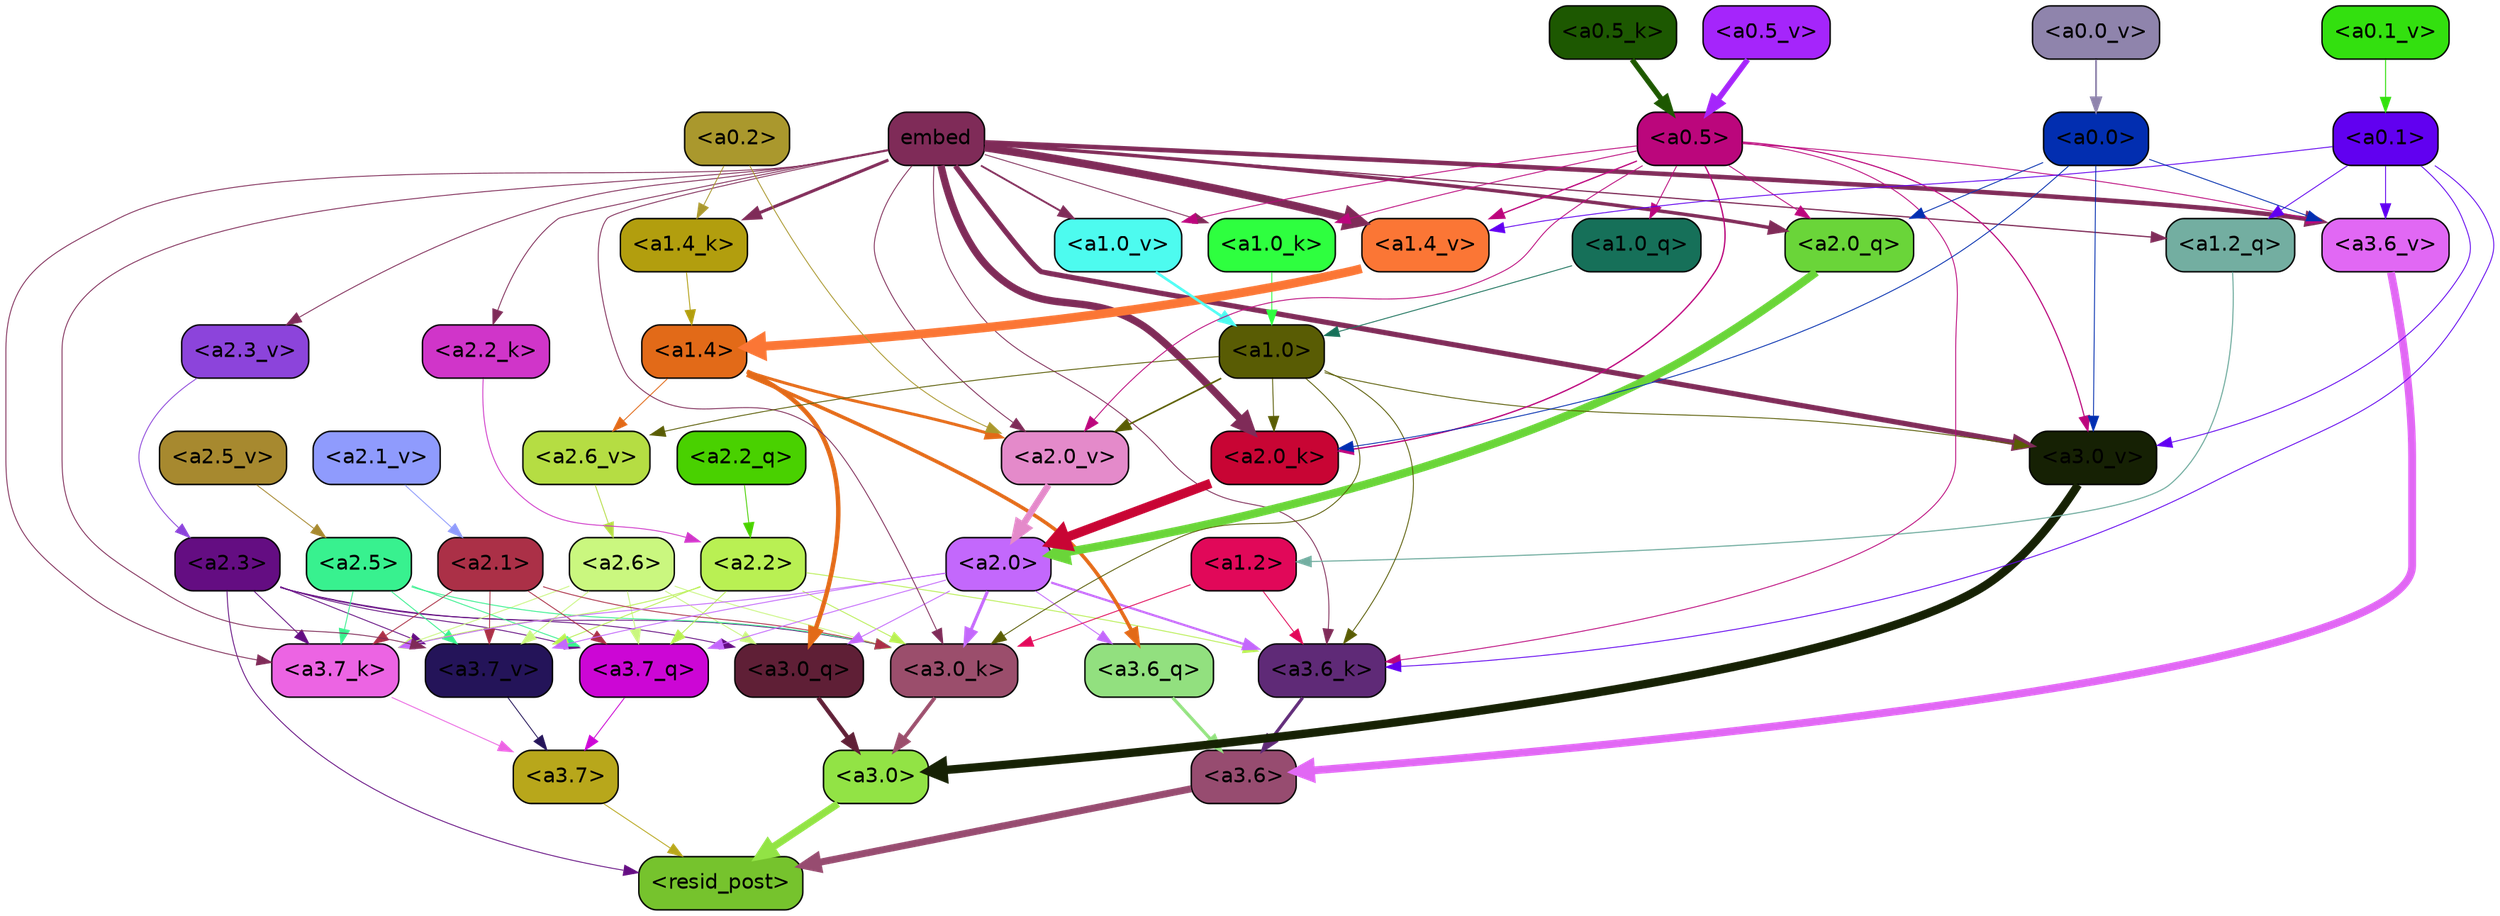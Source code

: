 strict digraph "" {
	graph [bgcolor=transparent,
		layout=dot,
		overlap=false,
		splines=true
	];
	"<a3.7>"	[color=black,
		fillcolor="#b8a71b",
		fontname=Helvetica,
		shape=box,
		style="filled, rounded"];
	"<resid_post>"	[color=black,
		fillcolor="#76c32d",
		fontname=Helvetica,
		shape=box,
		style="filled, rounded"];
	"<a3.7>" -> "<resid_post>"	[color="#b8a71b",
		penwidth=0.6];
	"<a3.6>"	[color=black,
		fillcolor="#974c70",
		fontname=Helvetica,
		shape=box,
		style="filled, rounded"];
	"<a3.6>" -> "<resid_post>"	[color="#974c70",
		penwidth=4.7534414529800415];
	"<a3.0>"	[color=black,
		fillcolor="#92e345",
		fontname=Helvetica,
		shape=box,
		style="filled, rounded"];
	"<a3.0>" -> "<resid_post>"	[color="#92e345",
		penwidth=4.898576855659485];
	"<a2.3>"	[color=black,
		fillcolor="#640d82",
		fontname=Helvetica,
		shape=box,
		style="filled, rounded"];
	"<a2.3>" -> "<resid_post>"	[color="#640d82",
		penwidth=0.6];
	"<a3.7_q>"	[color=black,
		fillcolor="#cc06d5",
		fontname=Helvetica,
		shape=box,
		style="filled, rounded"];
	"<a2.3>" -> "<a3.7_q>"	[color="#640d82",
		penwidth=0.6];
	"<a3.0_q>"	[color=black,
		fillcolor="#5f1f36",
		fontname=Helvetica,
		shape=box,
		style="filled, rounded"];
	"<a2.3>" -> "<a3.0_q>"	[color="#640d82",
		penwidth=0.6];
	"<a3.7_k>"	[color=black,
		fillcolor="#ec64e3",
		fontname=Helvetica,
		shape=box,
		style="filled, rounded"];
	"<a2.3>" -> "<a3.7_k>"	[color="#640d82",
		penwidth=0.6];
	"<a3.0_k>"	[color=black,
		fillcolor="#9b4e6c",
		fontname=Helvetica,
		shape=box,
		style="filled, rounded"];
	"<a2.3>" -> "<a3.0_k>"	[color="#640d82",
		penwidth=0.6];
	"<a3.7_v>"	[color=black,
		fillcolor="#241459",
		fontname=Helvetica,
		shape=box,
		style="filled, rounded"];
	"<a2.3>" -> "<a3.7_v>"	[color="#640d82",
		penwidth=0.6];
	"<a3.7_q>" -> "<a3.7>"	[color="#cc06d5",
		penwidth=0.6];
	"<a3.6_q>"	[color=black,
		fillcolor="#92e07f",
		fontname=Helvetica,
		shape=box,
		style="filled, rounded"];
	"<a3.6_q>" -> "<a3.6>"	[color="#92e07f",
		penwidth=2.160832464694977];
	"<a3.0_q>" -> "<a3.0>"	[color="#5f1f36",
		penwidth=2.870753765106201];
	"<a3.7_k>" -> "<a3.7>"	[color="#ec64e3",
		penwidth=0.6];
	"<a3.6_k>"	[color=black,
		fillcolor="#5f2a77",
		fontname=Helvetica,
		shape=box,
		style="filled, rounded"];
	"<a3.6_k>" -> "<a3.6>"	[color="#5f2a77",
		penwidth=2.13908451795578];
	"<a3.0_k>" -> "<a3.0>"	[color="#9b4e6c",
		penwidth=2.520303964614868];
	"<a3.7_v>" -> "<a3.7>"	[color="#241459",
		penwidth=0.6];
	"<a3.6_v>"	[color=black,
		fillcolor="#e168f4",
		fontname=Helvetica,
		shape=box,
		style="filled, rounded"];
	"<a3.6_v>" -> "<a3.6>"	[color="#e168f4",
		penwidth=5.297133803367615];
	"<a3.0_v>"	[color=black,
		fillcolor="#162104",
		fontname=Helvetica,
		shape=box,
		style="filled, rounded"];
	"<a3.0_v>" -> "<a3.0>"	[color="#162104",
		penwidth=5.680712580680847];
	"<a2.6>"	[color=black,
		fillcolor="#caf77f",
		fontname=Helvetica,
		shape=box,
		style="filled, rounded"];
	"<a2.6>" -> "<a3.7_q>"	[color="#caf77f",
		penwidth=0.6];
	"<a2.6>" -> "<a3.0_q>"	[color="#caf77f",
		penwidth=0.6];
	"<a2.6>" -> "<a3.7_k>"	[color="#caf77f",
		penwidth=0.6];
	"<a2.6>" -> "<a3.0_k>"	[color="#caf77f",
		penwidth=0.6];
	"<a2.6>" -> "<a3.7_v>"	[color="#caf77f",
		penwidth=0.6];
	"<a2.5>"	[color=black,
		fillcolor="#38f18f",
		fontname=Helvetica,
		shape=box,
		style="filled, rounded"];
	"<a2.5>" -> "<a3.7_q>"	[color="#38f18f",
		penwidth=0.6];
	"<a2.5>" -> "<a3.7_k>"	[color="#38f18f",
		penwidth=0.6];
	"<a2.5>" -> "<a3.0_k>"	[color="#38f18f",
		penwidth=0.6];
	"<a2.5>" -> "<a3.7_v>"	[color="#38f18f",
		penwidth=0.6];
	"<a2.2>"	[color=black,
		fillcolor="#b9f053",
		fontname=Helvetica,
		shape=box,
		style="filled, rounded"];
	"<a2.2>" -> "<a3.7_q>"	[color="#b9f053",
		penwidth=0.6];
	"<a2.2>" -> "<a3.7_k>"	[color="#b9f053",
		penwidth=0.6];
	"<a2.2>" -> "<a3.6_k>"	[color="#b9f053",
		penwidth=0.6];
	"<a2.2>" -> "<a3.0_k>"	[color="#b9f053",
		penwidth=0.6];
	"<a2.2>" -> "<a3.7_v>"	[color="#b9f053",
		penwidth=0.6];
	"<a2.1>"	[color=black,
		fillcolor="#ab3047",
		fontname=Helvetica,
		shape=box,
		style="filled, rounded"];
	"<a2.1>" -> "<a3.7_q>"	[color="#ab3047",
		penwidth=0.6];
	"<a2.1>" -> "<a3.7_k>"	[color="#ab3047",
		penwidth=0.6];
	"<a2.1>" -> "<a3.0_k>"	[color="#ab3047",
		penwidth=0.6];
	"<a2.1>" -> "<a3.7_v>"	[color="#ab3047",
		penwidth=0.6];
	"<a2.0>"	[color=black,
		fillcolor="#c368fc",
		fontname=Helvetica,
		shape=box,
		style="filled, rounded"];
	"<a2.0>" -> "<a3.7_q>"	[color="#c368fc",
		penwidth=0.6];
	"<a2.0>" -> "<a3.6_q>"	[color="#c368fc",
		penwidth=0.6];
	"<a2.0>" -> "<a3.0_q>"	[color="#c368fc",
		penwidth=0.6];
	"<a2.0>" -> "<a3.7_k>"	[color="#c368fc",
		penwidth=0.6];
	"<a2.0>" -> "<a3.6_k>"	[color="#c368fc",
		penwidth=1.4807794839143753];
	"<a2.0>" -> "<a3.0_k>"	[color="#c368fc",
		penwidth=2.095262974500656];
	"<a2.0>" -> "<a3.7_v>"	[color="#c368fc",
		penwidth=0.6];
	"<a1.4>"	[color=black,
		fillcolor="#e26a18",
		fontname=Helvetica,
		shape=box,
		style="filled, rounded"];
	"<a1.4>" -> "<a3.6_q>"	[color="#e26a18",
		penwidth=2.425799250602722];
	"<a1.4>" -> "<a3.0_q>"	[color="#e26a18",
		penwidth=3.0341034531593323];
	"<a2.6_v>"	[color=black,
		fillcolor="#b5dd43",
		fontname=Helvetica,
		shape=box,
		style="filled, rounded"];
	"<a1.4>" -> "<a2.6_v>"	[color="#e26a18",
		penwidth=0.6];
	"<a2.0_v>"	[color=black,
		fillcolor="#e48aca",
		fontname=Helvetica,
		shape=box,
		style="filled, rounded"];
	"<a1.4>" -> "<a2.0_v>"	[color="#e26a18",
		penwidth=2.007302835583687];
	embed	[color=black,
		fillcolor="#7f2b58",
		fontname=Helvetica,
		shape=box,
		style="filled, rounded"];
	embed -> "<a3.7_k>"	[color="#7f2b58",
		penwidth=0.6];
	embed -> "<a3.6_k>"	[color="#7f2b58",
		penwidth=0.6];
	embed -> "<a3.0_k>"	[color="#7f2b58",
		penwidth=0.6];
	embed -> "<a3.7_v>"	[color="#7f2b58",
		penwidth=0.6];
	embed -> "<a3.6_v>"	[color="#7f2b58",
		penwidth=3.067279100418091];
	embed -> "<a3.0_v>"	[color="#7f2b58",
		penwidth=3.5202720761299133];
	"<a2.0_q>"	[color=black,
		fillcolor="#6ad539",
		fontname=Helvetica,
		shape=box,
		style="filled, rounded"];
	embed -> "<a2.0_q>"	[color="#7f2b58",
		penwidth=2.339468687772751];
	"<a2.2_k>"	[color=black,
		fillcolor="#d035c9",
		fontname=Helvetica,
		shape=box,
		style="filled, rounded"];
	embed -> "<a2.2_k>"	[color="#7f2b58",
		penwidth=0.6];
	"<a2.0_k>"	[color=black,
		fillcolor="#c80534",
		fontname=Helvetica,
		shape=box,
		style="filled, rounded"];
	embed -> "<a2.0_k>"	[color="#7f2b58",
		penwidth=4.9759310483932495];
	"<a2.3_v>"	[color=black,
		fillcolor="#8c44db",
		fontname=Helvetica,
		shape=box,
		style="filled, rounded"];
	embed -> "<a2.3_v>"	[color="#7f2b58",
		penwidth=0.6];
	embed -> "<a2.0_v>"	[color="#7f2b58",
		penwidth=0.6];
	"<a1.2_q>"	[color=black,
		fillcolor="#73aea1",
		fontname=Helvetica,
		shape=box,
		style="filled, rounded"];
	embed -> "<a1.2_q>"	[color="#7f2b58",
		penwidth=0.8262195587158203];
	"<a1.4_k>"	[color=black,
		fillcolor="#b29e0e",
		fontname=Helvetica,
		shape=box,
		style="filled, rounded"];
	embed -> "<a1.4_k>"	[color="#7f2b58",
		penwidth=2.0715588331222534];
	"<a1.0_k>"	[color=black,
		fillcolor="#2eff3f",
		fontname=Helvetica,
		shape=box,
		style="filled, rounded"];
	embed -> "<a1.0_k>"	[color="#7f2b58",
		penwidth=0.6];
	"<a1.4_v>"	[color=black,
		fillcolor="#fb7635",
		fontname=Helvetica,
		shape=box,
		style="filled, rounded"];
	embed -> "<a1.4_v>"	[color="#7f2b58",
		penwidth=5.3763720989227295];
	"<a1.0_v>"	[color=black,
		fillcolor="#4dfbef",
		fontname=Helvetica,
		shape=box,
		style="filled, rounded"];
	embed -> "<a1.0_v>"	[color="#7f2b58",
		penwidth=1.232791244983673];
	"<a1.2>"	[color=black,
		fillcolor="#e10859",
		fontname=Helvetica,
		shape=box,
		style="filled, rounded"];
	"<a1.2>" -> "<a3.6_k>"	[color="#e10859",
		penwidth=0.6];
	"<a1.2>" -> "<a3.0_k>"	[color="#e10859",
		penwidth=0.6];
	"<a1.0>"	[color=black,
		fillcolor="#595c04",
		fontname=Helvetica,
		shape=box,
		style="filled, rounded"];
	"<a1.0>" -> "<a3.6_k>"	[color="#595c04",
		penwidth=0.6];
	"<a1.0>" -> "<a3.0_k>"	[color="#595c04",
		penwidth=0.6];
	"<a1.0>" -> "<a3.0_v>"	[color="#595c04",
		penwidth=0.6];
	"<a1.0>" -> "<a2.0_k>"	[color="#595c04",
		penwidth=0.6];
	"<a1.0>" -> "<a2.6_v>"	[color="#595c04",
		penwidth=0.6];
	"<a1.0>" -> "<a2.0_v>"	[color="#595c04",
		penwidth=1.0943371653556824];
	"<a0.5>"	[color=black,
		fillcolor="#bb067c",
		fontname=Helvetica,
		shape=box,
		style="filled, rounded"];
	"<a0.5>" -> "<a3.6_k>"	[color="#bb067c",
		penwidth=0.6];
	"<a0.5>" -> "<a3.6_v>"	[color="#bb067c",
		penwidth=0.6];
	"<a0.5>" -> "<a3.0_v>"	[color="#bb067c",
		penwidth=0.764040544629097];
	"<a0.5>" -> "<a2.0_q>"	[color="#bb067c",
		penwidth=0.6];
	"<a0.5>" -> "<a2.0_k>"	[color="#bb067c",
		penwidth=0.8956001400947571];
	"<a0.5>" -> "<a2.0_v>"	[color="#bb067c",
		penwidth=0.6];
	"<a1.0_q>"	[color=black,
		fillcolor="#167059",
		fontname=Helvetica,
		shape=box,
		style="filled, rounded"];
	"<a0.5>" -> "<a1.0_q>"	[color="#bb067c",
		penwidth=0.6];
	"<a0.5>" -> "<a1.0_k>"	[color="#bb067c",
		penwidth=0.6];
	"<a0.5>" -> "<a1.4_v>"	[color="#bb067c",
		penwidth=0.8774083852767944];
	"<a0.5>" -> "<a1.0_v>"	[color="#bb067c",
		penwidth=0.6];
	"<a0.1>"	[color=black,
		fillcolor="#6100f0",
		fontname=Helvetica,
		shape=box,
		style="filled, rounded"];
	"<a0.1>" -> "<a3.6_k>"	[color="#6100f0",
		penwidth=0.6];
	"<a0.1>" -> "<a3.6_v>"	[color="#6100f0",
		penwidth=0.6];
	"<a0.1>" -> "<a3.0_v>"	[color="#6100f0",
		penwidth=0.6];
	"<a0.1>" -> "<a1.2_q>"	[color="#6100f0",
		penwidth=0.6];
	"<a0.1>" -> "<a1.4_v>"	[color="#6100f0",
		penwidth=0.6];
	"<a0.0>"	[color=black,
		fillcolor="#022eb0",
		fontname=Helvetica,
		shape=box,
		style="filled, rounded"];
	"<a0.0>" -> "<a3.6_v>"	[color="#022eb0",
		penwidth=0.6];
	"<a0.0>" -> "<a3.0_v>"	[color="#022eb0",
		penwidth=0.6];
	"<a0.0>" -> "<a2.0_q>"	[color="#022eb0",
		penwidth=0.6];
	"<a0.0>" -> "<a2.0_k>"	[color="#022eb0",
		penwidth=0.6];
	"<a2.2_q>"	[color=black,
		fillcolor="#49d100",
		fontname=Helvetica,
		shape=box,
		style="filled, rounded"];
	"<a2.2_q>" -> "<a2.2>"	[color="#49d100",
		penwidth=0.6];
	"<a2.0_q>" -> "<a2.0>"	[color="#6ad539",
		penwidth=5.606565475463867];
	"<a2.2_k>" -> "<a2.2>"	[color="#d035c9",
		penwidth=0.6];
	"<a2.0_k>" -> "<a2.0>"	[color="#c80534",
		penwidth=6.344284534454346];
	"<a2.6_v>" -> "<a2.6>"	[color="#b5dd43",
		penwidth=0.6];
	"<a2.5_v>"	[color=black,
		fillcolor="#a7892f",
		fontname=Helvetica,
		shape=box,
		style="filled, rounded"];
	"<a2.5_v>" -> "<a2.5>"	[color="#a7892f",
		penwidth=0.6];
	"<a2.3_v>" -> "<a2.3>"	[color="#8c44db",
		penwidth=0.6];
	"<a2.1_v>"	[color=black,
		fillcolor="#8f9bfd",
		fontname=Helvetica,
		shape=box,
		style="filled, rounded"];
	"<a2.1_v>" -> "<a2.1>"	[color="#8f9bfd",
		penwidth=0.6];
	"<a2.0_v>" -> "<a2.0>"	[color="#e48aca",
		penwidth=4.422677040100098];
	"<a0.2>"	[color=black,
		fillcolor="#aa982d",
		fontname=Helvetica,
		shape=box,
		style="filled, rounded"];
	"<a0.2>" -> "<a2.0_v>"	[color="#aa982d",
		penwidth=0.6];
	"<a0.2>" -> "<a1.4_k>"	[color="#aa982d",
		penwidth=0.6];
	"<a1.2_q>" -> "<a1.2>"	[color="#73aea1",
		penwidth=0.7570515871047974];
	"<a1.0_q>" -> "<a1.0>"	[color="#167059",
		penwidth=0.6];
	"<a1.4_k>" -> "<a1.4>"	[color="#b29e0e",
		penwidth=0.6];
	"<a1.0_k>" -> "<a1.0>"	[color="#2eff3f",
		penwidth=0.6];
	"<a1.4_v>" -> "<a1.4>"	[color="#fb7635",
		penwidth=6.0194467306137085];
	"<a1.0_v>" -> "<a1.0>"	[color="#4dfbef",
		penwidth=1.738280937075615];
	"<a0.5_k>"	[color=black,
		fillcolor="#1d5801",
		fontname=Helvetica,
		shape=box,
		style="filled, rounded"];
	"<a0.5_k>" -> "<a0.5>"	[color="#1d5801",
		penwidth=3.607769437134266];
	"<a0.5_v>"	[color=black,
		fillcolor="#a525fb",
		fontname=Helvetica,
		shape=box,
		style="filled, rounded"];
	"<a0.5_v>" -> "<a0.5>"	[color="#a525fb",
		penwidth=3.7962711341679096];
	"<a0.1_v>"	[color=black,
		fillcolor="#33e00f",
		fontname=Helvetica,
		shape=box,
		style="filled, rounded"];
	"<a0.1_v>" -> "<a0.1>"	[color="#33e00f",
		penwidth=0.6802752017974854];
	"<a0.0_v>"	[color=black,
		fillcolor="#8f84ac",
		fontname=Helvetica,
		shape=box,
		style="filled, rounded"];
	"<a0.0_v>" -> "<a0.0>"	[color="#8f84ac",
		penwidth=1.1918113231658936];
}
